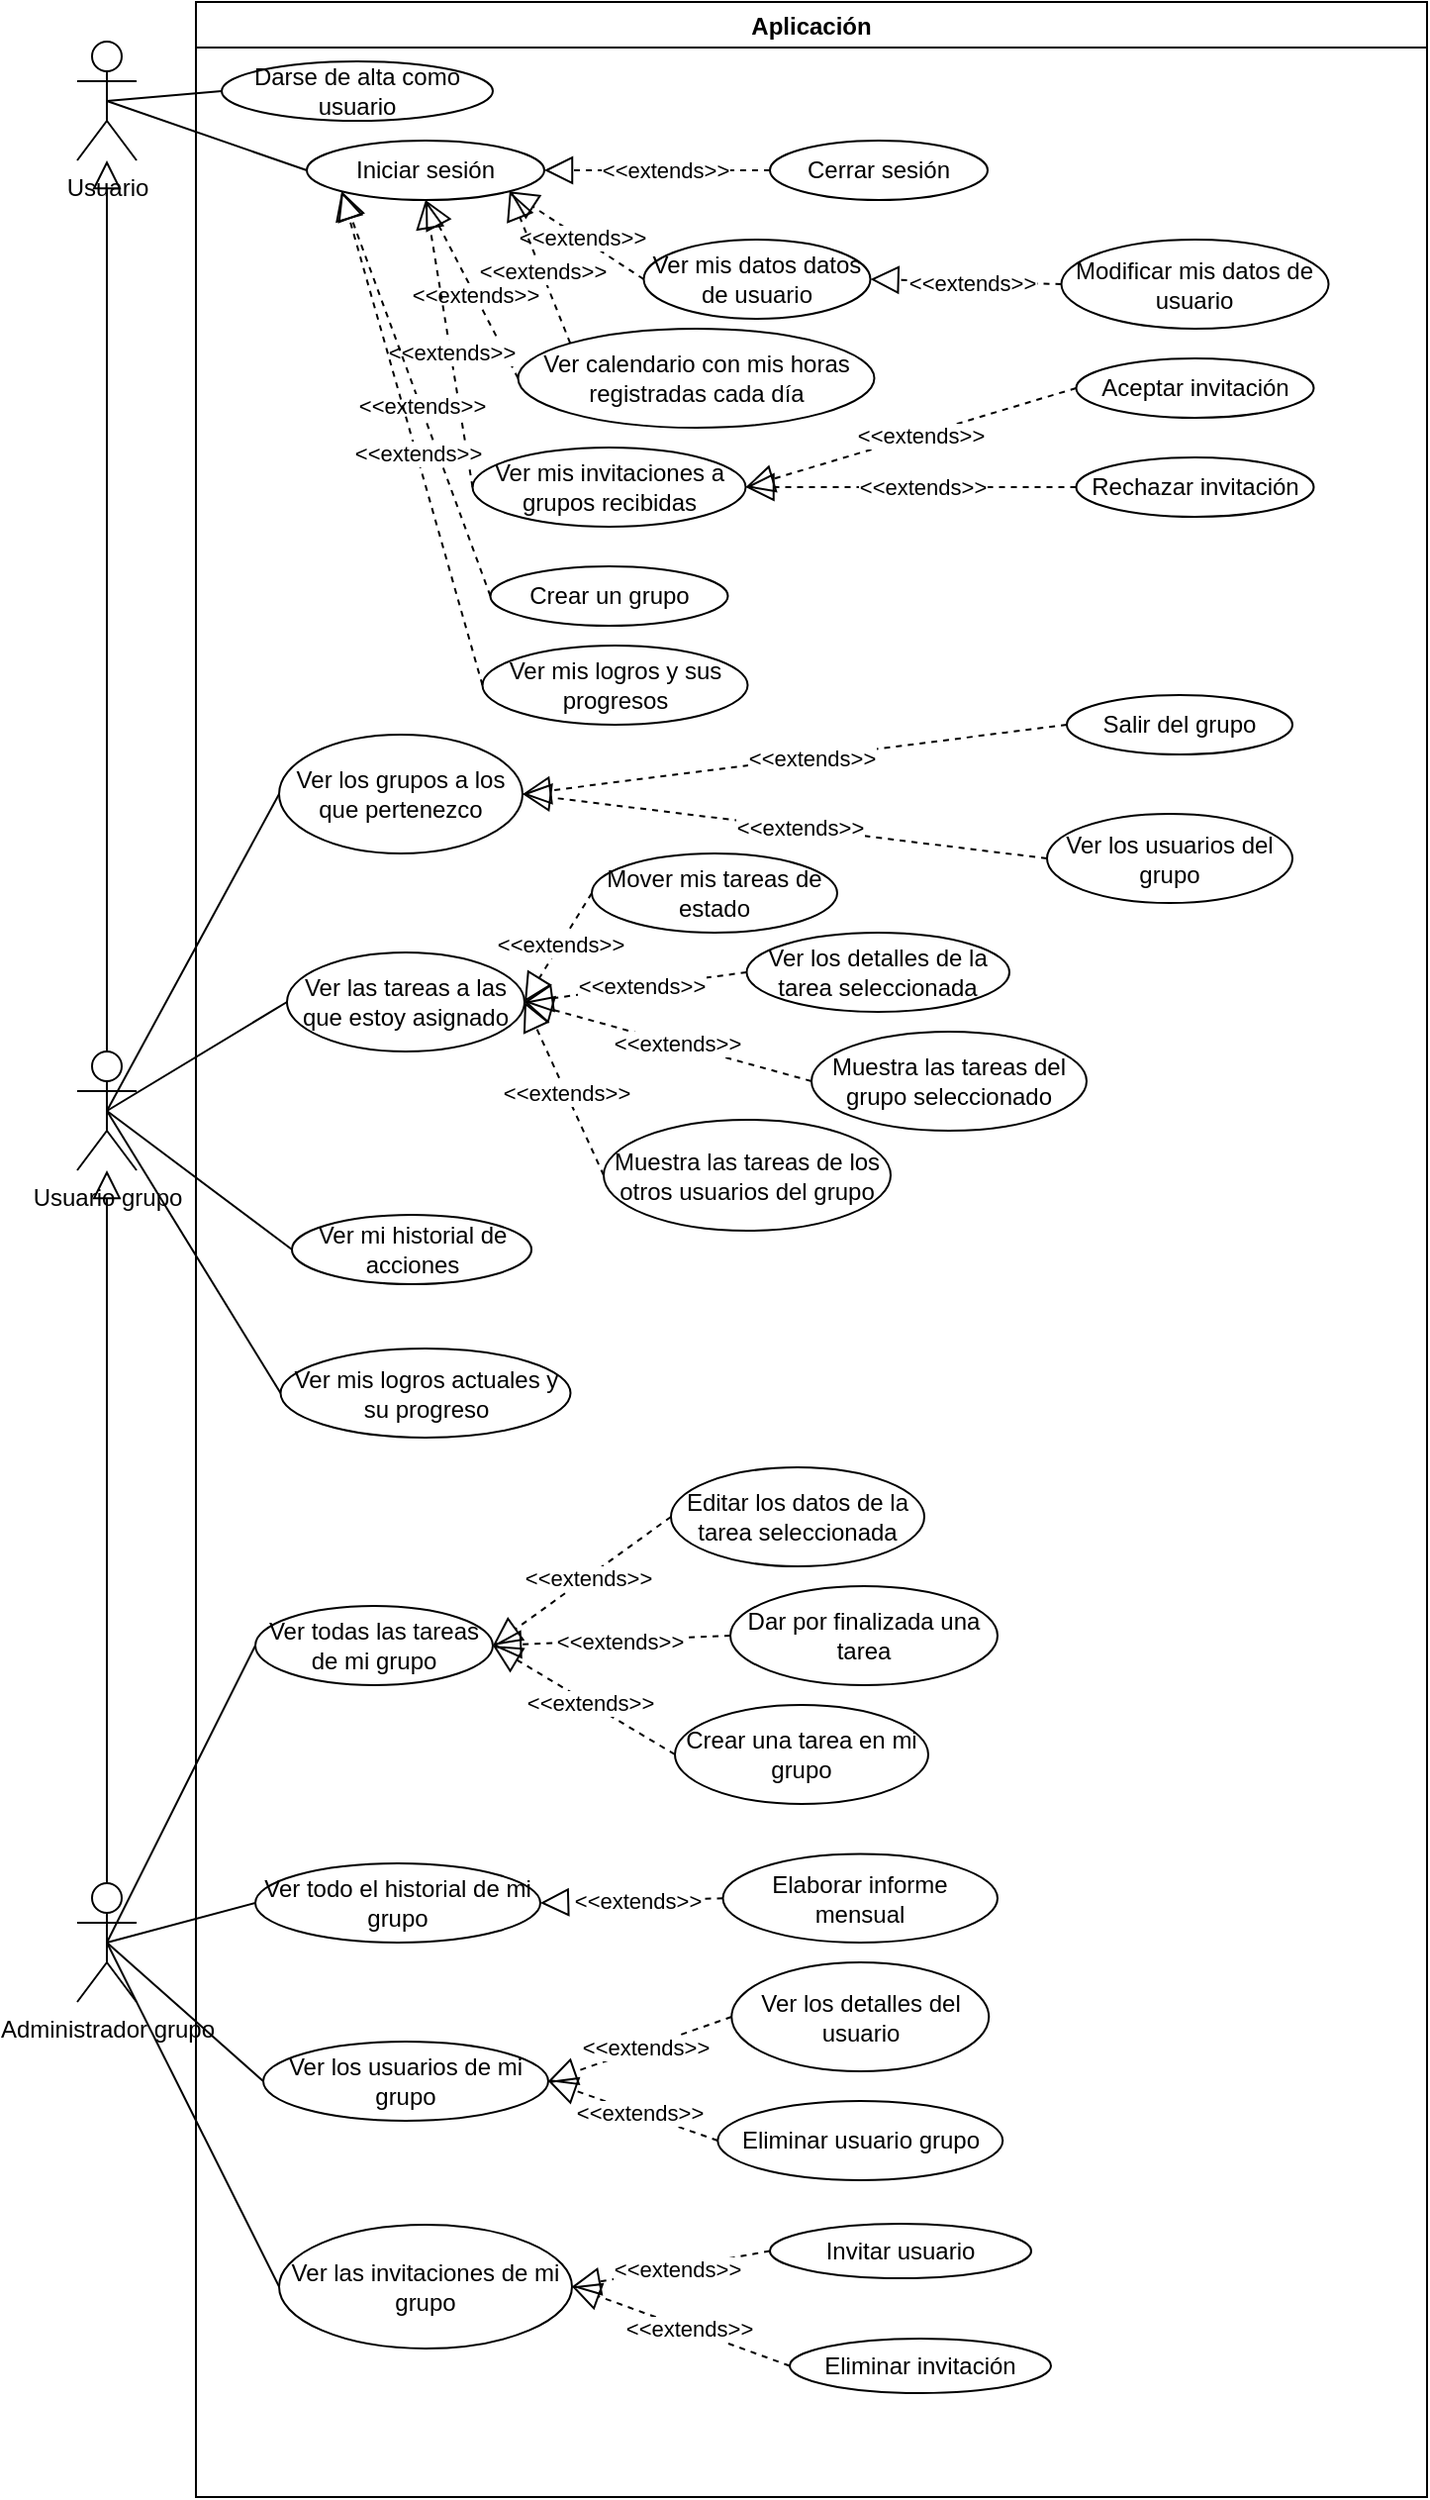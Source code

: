 <mxfile version="14.4.3" type="device"><diagram id="G0nvU4LUX38-32YLEdxn" name="Page-1"><mxGraphModel dx="1593" dy="510" grid="1" gridSize="10" guides="1" tooltips="1" connect="1" arrows="1" fold="1" page="1" pageScale="1" pageWidth="827" pageHeight="1169" math="0" shadow="0"><root><mxCell id="0"/><mxCell id="1" parent="0"/><mxCell id="1frZrfZ9zBWFfOs9GU6N-4" value="Usuario" style="shape=umlActor;verticalLabelPosition=bottom;verticalAlign=top;html=1;outlineConnect=0;" parent="1" vertex="1"><mxGeometry x="30" y="40" width="30" height="60" as="geometry"/></mxCell><mxCell id="1frZrfZ9zBWFfOs9GU6N-5" value="&lt;div&gt;Usuario grupo&lt;/div&gt;" style="shape=umlActor;verticalLabelPosition=bottom;verticalAlign=top;html=1;outlineConnect=0;" parent="1" vertex="1"><mxGeometry x="30" y="550" width="30" height="60" as="geometry"/></mxCell><mxCell id="1frZrfZ9zBWFfOs9GU6N-15" value="Administrador grupo" style="shape=umlActor;verticalLabelPosition=bottom;verticalAlign=top;html=1;outlineConnect=0;" parent="1" vertex="1"><mxGeometry x="30" y="970" width="30" height="60" as="geometry"/></mxCell><mxCell id="BNMmZkZstsxs87b2xINh-4" value="Aplicación" style="swimlane;startSize=23;" parent="1" vertex="1"><mxGeometry x="90" y="20" width="622" height="1260" as="geometry"><mxRectangle x="90" y="60" width="90" height="23" as="alternateBounds"/></mxGeometry></mxCell><mxCell id="BNMmZkZstsxs87b2xINh-10" value="Darse de alta como usuario" style="ellipse;whiteSpace=wrap;html=1;" parent="BNMmZkZstsxs87b2xINh-4" vertex="1"><mxGeometry x="13" y="30" width="137" height="30" as="geometry"/></mxCell><mxCell id="BNMmZkZstsxs87b2xINh-12" value="Cerrar sesión" style="ellipse;whiteSpace=wrap;html=1;" parent="BNMmZkZstsxs87b2xINh-4" vertex="1"><mxGeometry x="290" y="70" width="110" height="30" as="geometry"/></mxCell><mxCell id="BNMmZkZstsxs87b2xINh-13" value="Ver mis datos datos de usuario" style="ellipse;whiteSpace=wrap;html=1;" parent="BNMmZkZstsxs87b2xINh-4" vertex="1"><mxGeometry x="226.25" y="120" width="114.5" height="40" as="geometry"/></mxCell><mxCell id="BNMmZkZstsxs87b2xINh-14" value="Modificar mis datos de usuario" style="ellipse;whiteSpace=wrap;html=1;" parent="BNMmZkZstsxs87b2xINh-4" vertex="1"><mxGeometry x="437.25" y="120" width="135" height="45" as="geometry"/></mxCell><mxCell id="BNMmZkZstsxs87b2xINh-15" value="Aceptar invitación" style="ellipse;whiteSpace=wrap;html=1;" parent="BNMmZkZstsxs87b2xINh-4" vertex="1"><mxGeometry x="444.75" y="180" width="120" height="30" as="geometry"/></mxCell><mxCell id="BNMmZkZstsxs87b2xINh-16" value="Rechazar invitación" style="ellipse;whiteSpace=wrap;html=1;" parent="BNMmZkZstsxs87b2xINh-4" vertex="1"><mxGeometry x="444.75" y="230" width="120" height="30" as="geometry"/></mxCell><mxCell id="BNMmZkZstsxs87b2xINh-17" value="Crear un grupo" style="ellipse;whiteSpace=wrap;html=1;" parent="BNMmZkZstsxs87b2xINh-4" vertex="1"><mxGeometry x="148.75" y="285" width="120" height="30" as="geometry"/></mxCell><mxCell id="BNMmZkZstsxs87b2xINh-20" value="Ver calendario con mis horas registradas cada día" style="ellipse;whiteSpace=wrap;html=1;" parent="BNMmZkZstsxs87b2xINh-4" vertex="1"><mxGeometry x="162.75" y="165" width="180" height="50" as="geometry"/></mxCell><mxCell id="BNMmZkZstsxs87b2xINh-36" value="Ver mis invitaciones a grupos recibidas" style="ellipse;whiteSpace=wrap;html=1;" parent="BNMmZkZstsxs87b2xINh-4" vertex="1"><mxGeometry x="139.75" y="225" width="138" height="40" as="geometry"/></mxCell><mxCell id="BNMmZkZstsxs87b2xINh-39" style="edgeStyle=orthogonalEdgeStyle;rounded=0;orthogonalLoop=1;jettySize=auto;html=1;exitX=0.5;exitY=1;exitDx=0;exitDy=0;" parent="BNMmZkZstsxs87b2xINh-4" source="BNMmZkZstsxs87b2xINh-15" target="BNMmZkZstsxs87b2xINh-15" edge="1"><mxGeometry relative="1" as="geometry"/></mxCell><mxCell id="BNMmZkZstsxs87b2xINh-49" value="Iniciar sesión" style="ellipse;whiteSpace=wrap;html=1;" parent="BNMmZkZstsxs87b2xINh-4" vertex="1"><mxGeometry x="56" y="70" width="120" height="30" as="geometry"/></mxCell><mxCell id="BNMmZkZstsxs87b2xINh-59" value="Ver los grupos a los que pertenezco" style="ellipse;whiteSpace=wrap;html=1;" parent="BNMmZkZstsxs87b2xINh-4" vertex="1"><mxGeometry x="42" y="370" width="123" height="60" as="geometry"/></mxCell><mxCell id="BNMmZkZstsxs87b2xINh-61" value="Salir del grupo" style="ellipse;whiteSpace=wrap;html=1;" parent="BNMmZkZstsxs87b2xINh-4" vertex="1"><mxGeometry x="440" y="350" width="114" height="30" as="geometry"/></mxCell><mxCell id="BNMmZkZstsxs87b2xINh-62" value="Ver los usuarios del grupo" style="ellipse;whiteSpace=wrap;html=1;" parent="BNMmZkZstsxs87b2xINh-4" vertex="1"><mxGeometry x="430" y="410" width="124" height="45" as="geometry"/></mxCell><mxCell id="BNMmZkZstsxs87b2xINh-69" value="Ver las tareas a las que estoy asignado" style="ellipse;whiteSpace=wrap;html=1;" parent="BNMmZkZstsxs87b2xINh-4" vertex="1"><mxGeometry x="46" y="480" width="120" height="50" as="geometry"/></mxCell><mxCell id="BNMmZkZstsxs87b2xINh-71" value="Mover mis tareas de estado" style="ellipse;whiteSpace=wrap;html=1;" parent="BNMmZkZstsxs87b2xINh-4" vertex="1"><mxGeometry x="200" y="430" width="124" height="40" as="geometry"/></mxCell><mxCell id="BNMmZkZstsxs87b2xINh-73" value="Muestra las tareas del grupo seleccionado" style="ellipse;whiteSpace=wrap;html=1;" parent="BNMmZkZstsxs87b2xINh-4" vertex="1"><mxGeometry x="311" y="520" width="139" height="50" as="geometry"/></mxCell><mxCell id="BNMmZkZstsxs87b2xINh-89" value="Ver mi historial de acciones" style="ellipse;whiteSpace=wrap;html=1;" parent="BNMmZkZstsxs87b2xINh-4" vertex="1"><mxGeometry x="48.5" y="612.5" width="121" height="35" as="geometry"/></mxCell><mxCell id="BNMmZkZstsxs87b2xINh-93" value="Ver mis logros actuales y su progreso" style="ellipse;whiteSpace=wrap;html=1;" parent="BNMmZkZstsxs87b2xINh-4" vertex="1"><mxGeometry x="42.75" y="680" width="146.5" height="45" as="geometry"/></mxCell><mxCell id="BNMmZkZstsxs87b2xINh-94" value="Ver mis logros y sus progresos" style="ellipse;whiteSpace=wrap;html=1;" parent="BNMmZkZstsxs87b2xINh-4" vertex="1"><mxGeometry x="144.75" y="325" width="134" height="40" as="geometry"/></mxCell><mxCell id="BNMmZkZstsxs87b2xINh-192" value="Editar los datos de la tarea seleccionada" style="ellipse;whiteSpace=wrap;html=1;" parent="BNMmZkZstsxs87b2xINh-4" vertex="1"><mxGeometry x="240" y="740" width="128" height="50" as="geometry"/></mxCell><mxCell id="BNMmZkZstsxs87b2xINh-196" value="Ver todas las tareas de mi grupo" style="ellipse;whiteSpace=wrap;html=1;" parent="BNMmZkZstsxs87b2xINh-4" vertex="1"><mxGeometry x="30" y="810" width="120" height="40" as="geometry"/></mxCell><mxCell id="BNMmZkZstsxs87b2xINh-217" value="Crear una tarea en mi grupo" style="ellipse;whiteSpace=wrap;html=1;" parent="BNMmZkZstsxs87b2xINh-4" vertex="1"><mxGeometry x="242" y="860" width="128" height="50" as="geometry"/></mxCell><mxCell id="BNMmZkZstsxs87b2xINh-222" value="Ver todo el historial de mi grupo" style="ellipse;whiteSpace=wrap;html=1;" parent="BNMmZkZstsxs87b2xINh-4" vertex="1"><mxGeometry x="30" y="940" width="144" height="40" as="geometry"/></mxCell><mxCell id="BNMmZkZstsxs87b2xINh-232" value="Ver los usuarios de mi grupo" style="ellipse;whiteSpace=wrap;html=1;" parent="BNMmZkZstsxs87b2xINh-4" vertex="1"><mxGeometry x="34" y="1030" width="144" height="40" as="geometry"/></mxCell><mxCell id="BNMmZkZstsxs87b2xINh-233" value="Invitar usuario" style="ellipse;whiteSpace=wrap;html=1;" parent="BNMmZkZstsxs87b2xINh-4" vertex="1"><mxGeometry x="290" y="1122" width="132" height="27.5" as="geometry"/></mxCell><mxCell id="BNMmZkZstsxs87b2xINh-234" value="Eliminar usuario grupo" style="ellipse;whiteSpace=wrap;html=1;" parent="BNMmZkZstsxs87b2xINh-4" vertex="1"><mxGeometry x="263.63" y="1060" width="144" height="40" as="geometry"/></mxCell><mxCell id="BNMmZkZstsxs87b2xINh-238" value="Eliminar invitación" style="ellipse;whiteSpace=wrap;html=1;" parent="BNMmZkZstsxs87b2xINh-4" vertex="1"><mxGeometry x="300" y="1180" width="132" height="27.5" as="geometry"/></mxCell><mxCell id="VTqZStJcA6bx2jmi7yJc-1" value="" style="endArrow=block;dashed=1;endFill=0;endSize=12;html=1;exitX=0;exitY=0.5;exitDx=0;exitDy=0;entryX=1;entryY=0.5;entryDx=0;entryDy=0;" parent="BNMmZkZstsxs87b2xINh-4" source="BNMmZkZstsxs87b2xINh-12" target="BNMmZkZstsxs87b2xINh-49" edge="1"><mxGeometry width="160" relative="1" as="geometry"><mxPoint x="-35" y="540" as="sourcePoint"/><mxPoint x="-35" y="90" as="targetPoint"/></mxGeometry></mxCell><mxCell id="VTqZStJcA6bx2jmi7yJc-2" value="&amp;lt;&amp;lt;extends&amp;gt;&amp;gt;" style="edgeLabel;html=1;align=center;verticalAlign=middle;resizable=0;points=[];" parent="VTqZStJcA6bx2jmi7yJc-1" vertex="1" connectable="0"><mxGeometry x="-0.058" relative="1" as="geometry"><mxPoint as="offset"/></mxGeometry></mxCell><mxCell id="VTqZStJcA6bx2jmi7yJc-4" value="" style="endArrow=block;dashed=1;endFill=0;endSize=12;html=1;exitX=0;exitY=0.5;exitDx=0;exitDy=0;entryX=1;entryY=0.5;entryDx=0;entryDy=0;" parent="BNMmZkZstsxs87b2xINh-4" source="BNMmZkZstsxs87b2xINh-14" target="BNMmZkZstsxs87b2xINh-13" edge="1"><mxGeometry width="160" relative="1" as="geometry"><mxPoint x="402.75" y="110" as="sourcePoint"/><mxPoint x="269.75" y="110" as="targetPoint"/></mxGeometry></mxCell><mxCell id="VTqZStJcA6bx2jmi7yJc-5" value="&amp;lt;&amp;lt;extends&amp;gt;&amp;gt;" style="edgeLabel;html=1;align=center;verticalAlign=middle;resizable=0;points=[];" parent="VTqZStJcA6bx2jmi7yJc-4" vertex="1" connectable="0"><mxGeometry x="-0.058" relative="1" as="geometry"><mxPoint as="offset"/></mxGeometry></mxCell><mxCell id="VTqZStJcA6bx2jmi7yJc-7" value="" style="endArrow=block;dashed=1;endFill=0;endSize=12;html=1;exitX=0;exitY=0.5;exitDx=0;exitDy=0;entryX=1;entryY=0.5;entryDx=0;entryDy=0;" parent="BNMmZkZstsxs87b2xINh-4" source="BNMmZkZstsxs87b2xINh-15" target="BNMmZkZstsxs87b2xINh-36" edge="1"><mxGeometry width="160" relative="1" as="geometry"><mxPoint x="402.75" y="110" as="sourcePoint"/><mxPoint x="269.75" y="110" as="targetPoint"/></mxGeometry></mxCell><mxCell id="VTqZStJcA6bx2jmi7yJc-8" value="&amp;lt;&amp;lt;extends&amp;gt;&amp;gt;" style="edgeLabel;html=1;align=center;verticalAlign=middle;resizable=0;points=[];" parent="VTqZStJcA6bx2jmi7yJc-7" vertex="1" connectable="0"><mxGeometry x="-0.058" relative="1" as="geometry"><mxPoint as="offset"/></mxGeometry></mxCell><mxCell id="VTqZStJcA6bx2jmi7yJc-9" value="" style="endArrow=block;dashed=1;endFill=0;endSize=12;html=1;exitX=0;exitY=0.5;exitDx=0;exitDy=0;entryX=1;entryY=0.5;entryDx=0;entryDy=0;" parent="BNMmZkZstsxs87b2xINh-4" source="BNMmZkZstsxs87b2xINh-16" target="BNMmZkZstsxs87b2xINh-36" edge="1"><mxGeometry width="160" relative="1" as="geometry"><mxPoint x="366.25" y="230" as="sourcePoint"/><mxPoint x="287.75" y="255" as="targetPoint"/></mxGeometry></mxCell><mxCell id="VTqZStJcA6bx2jmi7yJc-10" value="&amp;lt;&amp;lt;extends&amp;gt;&amp;gt;" style="edgeLabel;html=1;align=center;verticalAlign=middle;resizable=0;points=[];" parent="VTqZStJcA6bx2jmi7yJc-9" vertex="1" connectable="0"><mxGeometry x="-0.058" relative="1" as="geometry"><mxPoint as="offset"/></mxGeometry></mxCell><mxCell id="VTqZStJcA6bx2jmi7yJc-14" value="" style="endArrow=block;dashed=1;endFill=0;endSize=12;html=1;exitX=0;exitY=0.5;exitDx=0;exitDy=0;entryX=1;entryY=0.5;entryDx=0;entryDy=0;" parent="BNMmZkZstsxs87b2xINh-4" source="BNMmZkZstsxs87b2xINh-61" target="BNMmZkZstsxs87b2xINh-59" edge="1"><mxGeometry width="160" relative="1" as="geometry"><mxPoint x="270" y="430" as="sourcePoint"/><mxPoint x="386" y="400" as="targetPoint"/></mxGeometry></mxCell><mxCell id="VTqZStJcA6bx2jmi7yJc-15" value="&amp;lt;&amp;lt;extends&amp;gt;&amp;gt;" style="edgeLabel;html=1;align=center;verticalAlign=middle;resizable=0;points=[];" parent="VTqZStJcA6bx2jmi7yJc-14" vertex="1" connectable="0"><mxGeometry x="-0.058" relative="1" as="geometry"><mxPoint as="offset"/></mxGeometry></mxCell><mxCell id="VTqZStJcA6bx2jmi7yJc-16" value="" style="endArrow=block;dashed=1;endFill=0;endSize=12;html=1;exitX=0;exitY=0.5;exitDx=0;exitDy=0;entryX=1;entryY=0.5;entryDx=0;entryDy=0;" parent="BNMmZkZstsxs87b2xINh-4" source="BNMmZkZstsxs87b2xINh-62" target="BNMmZkZstsxs87b2xINh-59" edge="1"><mxGeometry width="160" relative="1" as="geometry"><mxPoint x="352" y="240" as="sourcePoint"/><mxPoint x="386" y="400" as="targetPoint"/></mxGeometry></mxCell><mxCell id="VTqZStJcA6bx2jmi7yJc-17" value="&amp;lt;&amp;lt;extends&amp;gt;&amp;gt;" style="edgeLabel;html=1;align=center;verticalAlign=middle;resizable=0;points=[];" parent="VTqZStJcA6bx2jmi7yJc-16" vertex="1" connectable="0"><mxGeometry x="-0.058" relative="1" as="geometry"><mxPoint as="offset"/></mxGeometry></mxCell><mxCell id="VTqZStJcA6bx2jmi7yJc-18" value="" style="endArrow=block;dashed=1;endFill=0;endSize=12;html=1;exitX=0;exitY=0.5;exitDx=0;exitDy=0;entryX=1;entryY=0.5;entryDx=0;entryDy=0;" parent="BNMmZkZstsxs87b2xINh-4" source="BNMmZkZstsxs87b2xINh-71" target="BNMmZkZstsxs87b2xINh-69" edge="1"><mxGeometry width="160" relative="1" as="geometry"><mxPoint x="272" y="410" as="sourcePoint"/><mxPoint x="173" y="410" as="targetPoint"/></mxGeometry></mxCell><mxCell id="VTqZStJcA6bx2jmi7yJc-19" value="&amp;lt;&amp;lt;extends&amp;gt;&amp;gt;" style="edgeLabel;html=1;align=center;verticalAlign=middle;resizable=0;points=[];" parent="VTqZStJcA6bx2jmi7yJc-18" vertex="1" connectable="0"><mxGeometry x="-0.058" relative="1" as="geometry"><mxPoint as="offset"/></mxGeometry></mxCell><mxCell id="VTqZStJcA6bx2jmi7yJc-21" value="" style="endArrow=block;dashed=1;endFill=0;endSize=12;html=1;exitX=0;exitY=0.5;exitDx=0;exitDy=0;entryX=1;entryY=0.5;entryDx=0;entryDy=0;" parent="BNMmZkZstsxs87b2xINh-4" source="VTqZStJcA6bx2jmi7yJc-23" target="BNMmZkZstsxs87b2xINh-69" edge="1"><mxGeometry width="160" relative="1" as="geometry"><mxPoint x="259.5" y="505" as="sourcePoint"/><mxPoint x="176" y="515" as="targetPoint"/></mxGeometry></mxCell><mxCell id="VTqZStJcA6bx2jmi7yJc-22" value="&amp;lt;&amp;lt;extends&amp;gt;&amp;gt;" style="edgeLabel;html=1;align=center;verticalAlign=middle;resizable=0;points=[];" parent="VTqZStJcA6bx2jmi7yJc-21" vertex="1" connectable="0"><mxGeometry x="-0.058" relative="1" as="geometry"><mxPoint as="offset"/></mxGeometry></mxCell><mxCell id="VTqZStJcA6bx2jmi7yJc-23" value="Ver los detalles de la tarea seleccionada" style="ellipse;whiteSpace=wrap;html=1;" parent="BNMmZkZstsxs87b2xINh-4" vertex="1"><mxGeometry x="278.25" y="470" width="132.75" height="40" as="geometry"/></mxCell><mxCell id="VTqZStJcA6bx2jmi7yJc-27" value="Muestra las tareas de los otros usuarios del grupo" style="ellipse;whiteSpace=wrap;html=1;" parent="BNMmZkZstsxs87b2xINh-4" vertex="1"><mxGeometry x="206" y="564.5" width="145" height="56" as="geometry"/></mxCell><mxCell id="VTqZStJcA6bx2jmi7yJc-29" value="" style="endArrow=block;dashed=1;endFill=0;endSize=12;html=1;exitX=0;exitY=0.5;exitDx=0;exitDy=0;entryX=1;entryY=0.5;entryDx=0;entryDy=0;" parent="BNMmZkZstsxs87b2xINh-4" source="BNMmZkZstsxs87b2xINh-73" target="BNMmZkZstsxs87b2xINh-69" edge="1"><mxGeometry width="160" relative="1" as="geometry"><mxPoint x="257.5" y="565" as="sourcePoint"/><mxPoint x="176" y="515" as="targetPoint"/></mxGeometry></mxCell><mxCell id="VTqZStJcA6bx2jmi7yJc-30" value="&amp;lt;&amp;lt;extends&amp;gt;&amp;gt;" style="edgeLabel;html=1;align=center;verticalAlign=middle;resizable=0;points=[];" parent="VTqZStJcA6bx2jmi7yJc-29" vertex="1" connectable="0"><mxGeometry x="-0.058" relative="1" as="geometry"><mxPoint as="offset"/></mxGeometry></mxCell><mxCell id="VTqZStJcA6bx2jmi7yJc-31" value="" style="endArrow=block;dashed=1;endFill=0;endSize=12;html=1;exitX=0;exitY=0.5;exitDx=0;exitDy=0;entryX=1;entryY=0.5;entryDx=0;entryDy=0;" parent="BNMmZkZstsxs87b2xINh-4" source="VTqZStJcA6bx2jmi7yJc-27" target="BNMmZkZstsxs87b2xINh-69" edge="1"><mxGeometry width="160" relative="1" as="geometry"><mxPoint x="196.5" y="613.5" as="sourcePoint"/><mxPoint x="176" y="515" as="targetPoint"/></mxGeometry></mxCell><mxCell id="VTqZStJcA6bx2jmi7yJc-32" value="&amp;lt;&amp;lt;extends&amp;gt;&amp;gt;" style="edgeLabel;html=1;align=center;verticalAlign=middle;resizable=0;points=[];" parent="VTqZStJcA6bx2jmi7yJc-31" vertex="1" connectable="0"><mxGeometry x="-0.058" relative="1" as="geometry"><mxPoint as="offset"/></mxGeometry></mxCell><mxCell id="VTqZStJcA6bx2jmi7yJc-59" value="" style="endArrow=block;dashed=1;endFill=0;endSize=12;html=1;exitX=0;exitY=0.5;exitDx=0;exitDy=0;entryX=1;entryY=0.5;entryDx=0;entryDy=0;" parent="BNMmZkZstsxs87b2xINh-4" source="VTqZStJcA6bx2jmi7yJc-63" target="BNMmZkZstsxs87b2xINh-196" edge="1"><mxGeometry width="160" relative="1" as="geometry"><mxPoint x="242" y="830" as="sourcePoint"/><mxPoint x="136.5" y="830" as="targetPoint"/></mxGeometry></mxCell><mxCell id="VTqZStJcA6bx2jmi7yJc-60" value="&amp;lt;&amp;lt;extends&amp;gt;&amp;gt;" style="edgeLabel;html=1;align=center;verticalAlign=middle;resizable=0;points=[];" parent="VTqZStJcA6bx2jmi7yJc-59" vertex="1" connectable="0"><mxGeometry x="-0.058" relative="1" as="geometry"><mxPoint as="offset"/></mxGeometry></mxCell><mxCell id="VTqZStJcA6bx2jmi7yJc-61" value="" style="endArrow=block;dashed=1;endFill=0;endSize=12;html=1;exitX=0;exitY=0.5;exitDx=0;exitDy=0;entryX=1;entryY=0.5;entryDx=0;entryDy=0;" parent="BNMmZkZstsxs87b2xINh-4" source="BNMmZkZstsxs87b2xINh-192" target="BNMmZkZstsxs87b2xINh-196" edge="1"><mxGeometry width="160" relative="1" as="geometry"><mxPoint x="252" y="840" as="sourcePoint"/><mxPoint x="136.5" y="830" as="targetPoint"/></mxGeometry></mxCell><mxCell id="VTqZStJcA6bx2jmi7yJc-62" value="&amp;lt;&amp;lt;extends&amp;gt;&amp;gt;" style="edgeLabel;html=1;align=center;verticalAlign=middle;resizable=0;points=[];" parent="VTqZStJcA6bx2jmi7yJc-61" vertex="1" connectable="0"><mxGeometry x="-0.058" relative="1" as="geometry"><mxPoint as="offset"/></mxGeometry></mxCell><mxCell id="VTqZStJcA6bx2jmi7yJc-63" value="Dar por finalizada una tarea" style="ellipse;whiteSpace=wrap;html=1;" parent="BNMmZkZstsxs87b2xINh-4" vertex="1"><mxGeometry x="270" y="800" width="135" height="50" as="geometry"/></mxCell><mxCell id="VTqZStJcA6bx2jmi7yJc-66" value="" style="endArrow=block;dashed=1;endFill=0;endSize=12;html=1;exitX=0;exitY=0.5;exitDx=0;exitDy=0;entryX=1;entryY=0.5;entryDx=0;entryDy=0;" parent="BNMmZkZstsxs87b2xINh-4" source="BNMmZkZstsxs87b2xINh-217" target="BNMmZkZstsxs87b2xINh-196" edge="1"><mxGeometry width="160" relative="1" as="geometry"><mxPoint x="252" y="840" as="sourcePoint"/><mxPoint x="136.5" y="830" as="targetPoint"/></mxGeometry></mxCell><mxCell id="VTqZStJcA6bx2jmi7yJc-67" value="&amp;lt;&amp;lt;extends&amp;gt;&amp;gt;" style="edgeLabel;html=1;align=center;verticalAlign=middle;resizable=0;points=[];" parent="VTqZStJcA6bx2jmi7yJc-66" vertex="1" connectable="0"><mxGeometry x="-0.058" relative="1" as="geometry"><mxPoint as="offset"/></mxGeometry></mxCell><mxCell id="VTqZStJcA6bx2jmi7yJc-68" value="" style="endArrow=block;dashed=1;endFill=0;endSize=12;html=1;exitX=0;exitY=0.5;exitDx=0;exitDy=0;entryX=1;entryY=0.5;entryDx=0;entryDy=0;" parent="BNMmZkZstsxs87b2xINh-4" source="VTqZStJcA6bx2jmi7yJc-70" target="BNMmZkZstsxs87b2xINh-222" edge="1"><mxGeometry width="160" relative="1" as="geometry"><mxPoint x="262.5" y="969" as="sourcePoint"/><mxPoint x="168" y="960" as="targetPoint"/></mxGeometry></mxCell><mxCell id="VTqZStJcA6bx2jmi7yJc-69" value="&amp;lt;&amp;lt;extends&amp;gt;&amp;gt;" style="edgeLabel;html=1;align=center;verticalAlign=middle;resizable=0;points=[];" parent="VTqZStJcA6bx2jmi7yJc-68" vertex="1" connectable="0"><mxGeometry x="-0.058" relative="1" as="geometry"><mxPoint as="offset"/></mxGeometry></mxCell><mxCell id="VTqZStJcA6bx2jmi7yJc-70" value="Elaborar informe mensual" style="ellipse;whiteSpace=wrap;html=1;" parent="BNMmZkZstsxs87b2xINh-4" vertex="1"><mxGeometry x="266.25" y="935.25" width="138.75" height="44.75" as="geometry"/></mxCell><mxCell id="VTqZStJcA6bx2jmi7yJc-74" value="" style="endArrow=block;dashed=1;endFill=0;endSize=12;html=1;exitX=0;exitY=0.5;exitDx=0;exitDy=0;entryX=1;entryY=0.5;entryDx=0;entryDy=0;" parent="BNMmZkZstsxs87b2xINh-4" source="VTqZStJcA6bx2jmi7yJc-76" target="BNMmZkZstsxs87b2xINh-232" edge="1"><mxGeometry width="160" relative="1" as="geometry"><mxPoint x="264.5" y="1080" as="sourcePoint"/><mxPoint x="174" y="1090.75" as="targetPoint"/></mxGeometry></mxCell><mxCell id="VTqZStJcA6bx2jmi7yJc-75" value="&amp;lt;&amp;lt;extends&amp;gt;&amp;gt;" style="edgeLabel;html=1;align=center;verticalAlign=middle;resizable=0;points=[];" parent="VTqZStJcA6bx2jmi7yJc-74" vertex="1" connectable="0"><mxGeometry x="-0.058" relative="1" as="geometry"><mxPoint as="offset"/></mxGeometry></mxCell><mxCell id="VTqZStJcA6bx2jmi7yJc-76" value="Ver los detalles del usuario" style="ellipse;whiteSpace=wrap;html=1;" parent="BNMmZkZstsxs87b2xINh-4" vertex="1"><mxGeometry x="270.63" y="990" width="130" height="55" as="geometry"/></mxCell><mxCell id="VTqZStJcA6bx2jmi7yJc-79" value="" style="endArrow=block;dashed=1;endFill=0;endSize=12;html=1;exitX=0;exitY=0.5;exitDx=0;exitDy=0;entryX=1;entryY=0.5;entryDx=0;entryDy=0;" parent="BNMmZkZstsxs87b2xINh-4" source="BNMmZkZstsxs87b2xINh-234" target="BNMmZkZstsxs87b2xINh-232" edge="1"><mxGeometry width="160" relative="1" as="geometry"><mxPoint x="471.5" y="890" as="sourcePoint"/><mxPoint x="370.0" y="1080" as="targetPoint"/></mxGeometry></mxCell><mxCell id="VTqZStJcA6bx2jmi7yJc-80" value="&amp;lt;&amp;lt;extends&amp;gt;&amp;gt;" style="edgeLabel;html=1;align=center;verticalAlign=middle;resizable=0;points=[];" parent="VTqZStJcA6bx2jmi7yJc-79" vertex="1" connectable="0"><mxGeometry x="-0.058" relative="1" as="geometry"><mxPoint as="offset"/></mxGeometry></mxCell><mxCell id="VTqZStJcA6bx2jmi7yJc-81" value="Ver las invitaciones de mi grupo" style="ellipse;whiteSpace=wrap;html=1;" parent="BNMmZkZstsxs87b2xINh-4" vertex="1"><mxGeometry x="42" y="1122.5" width="148" height="62.5" as="geometry"/></mxCell><mxCell id="VTqZStJcA6bx2jmi7yJc-83" value="" style="endArrow=block;dashed=1;endFill=0;endSize=12;html=1;exitX=0;exitY=0.5;exitDx=0;exitDy=0;entryX=1;entryY=0.5;entryDx=0;entryDy=0;" parent="BNMmZkZstsxs87b2xINh-4" source="BNMmZkZstsxs87b2xINh-233" target="VTqZStJcA6bx2jmi7yJc-81" edge="1"><mxGeometry width="160" relative="1" as="geometry"><mxPoint x="274.5" y="1090" as="sourcePoint"/><mxPoint x="184" y="1090" as="targetPoint"/></mxGeometry></mxCell><mxCell id="VTqZStJcA6bx2jmi7yJc-84" value="&amp;lt;&amp;lt;extends&amp;gt;&amp;gt;" style="edgeLabel;html=1;align=center;verticalAlign=middle;resizable=0;points=[];" parent="VTqZStJcA6bx2jmi7yJc-83" vertex="1" connectable="0"><mxGeometry x="-0.058" relative="1" as="geometry"><mxPoint as="offset"/></mxGeometry></mxCell><mxCell id="VTqZStJcA6bx2jmi7yJc-85" value="" style="endArrow=block;dashed=1;endFill=0;endSize=12;html=1;exitX=0;exitY=0.5;exitDx=0;exitDy=0;entryX=1;entryY=0.5;entryDx=0;entryDy=0;" parent="BNMmZkZstsxs87b2xINh-4" source="BNMmZkZstsxs87b2xINh-238" target="VTqZStJcA6bx2jmi7yJc-81" edge="1"><mxGeometry width="160" relative="1" as="geometry"><mxPoint x="474.5" y="1140.75" as="sourcePoint"/><mxPoint x="380.0" y="1090" as="targetPoint"/></mxGeometry></mxCell><mxCell id="VTqZStJcA6bx2jmi7yJc-86" value="&amp;lt;&amp;lt;extends&amp;gt;&amp;gt;" style="edgeLabel;html=1;align=center;verticalAlign=middle;resizable=0;points=[];" parent="VTqZStJcA6bx2jmi7yJc-85" vertex="1" connectable="0"><mxGeometry x="-0.058" relative="1" as="geometry"><mxPoint as="offset"/></mxGeometry></mxCell><mxCell id="CFbiC8wtj2KE2zsobYIF-1" value="" style="endArrow=block;dashed=1;endFill=0;endSize=12;html=1;exitX=0;exitY=0.5;exitDx=0;exitDy=0;entryX=1;entryY=1;entryDx=0;entryDy=0;" edge="1" parent="BNMmZkZstsxs87b2xINh-4" source="BNMmZkZstsxs87b2xINh-13" target="BNMmZkZstsxs87b2xINh-49"><mxGeometry width="160" relative="1" as="geometry"><mxPoint x="300" y="95" as="sourcePoint"/><mxPoint x="186" y="95" as="targetPoint"/></mxGeometry></mxCell><mxCell id="CFbiC8wtj2KE2zsobYIF-2" value="&amp;lt;&amp;lt;extends&amp;gt;&amp;gt;" style="edgeLabel;html=1;align=center;verticalAlign=middle;resizable=0;points=[];" vertex="1" connectable="0" parent="CFbiC8wtj2KE2zsobYIF-1"><mxGeometry x="-0.058" relative="1" as="geometry"><mxPoint as="offset"/></mxGeometry></mxCell><mxCell id="CFbiC8wtj2KE2zsobYIF-3" value="" style="endArrow=block;dashed=1;endFill=0;endSize=12;html=1;exitX=0;exitY=0;exitDx=0;exitDy=0;entryX=1;entryY=1;entryDx=0;entryDy=0;" edge="1" parent="BNMmZkZstsxs87b2xINh-4" source="BNMmZkZstsxs87b2xINh-20" target="BNMmZkZstsxs87b2xINh-49"><mxGeometry width="160" relative="1" as="geometry"><mxPoint x="310" y="105" as="sourcePoint"/><mxPoint x="196" y="105" as="targetPoint"/></mxGeometry></mxCell><mxCell id="CFbiC8wtj2KE2zsobYIF-4" value="&amp;lt;&amp;lt;extends&amp;gt;&amp;gt;" style="edgeLabel;html=1;align=center;verticalAlign=middle;resizable=0;points=[];" vertex="1" connectable="0" parent="CFbiC8wtj2KE2zsobYIF-3"><mxGeometry x="-0.058" relative="1" as="geometry"><mxPoint as="offset"/></mxGeometry></mxCell><mxCell id="CFbiC8wtj2KE2zsobYIF-5" value="" style="endArrow=block;dashed=1;endFill=0;endSize=12;html=1;exitX=0;exitY=0.5;exitDx=0;exitDy=0;entryX=0.5;entryY=1;entryDx=0;entryDy=0;" edge="1" parent="BNMmZkZstsxs87b2xINh-4" source="BNMmZkZstsxs87b2xINh-20" target="BNMmZkZstsxs87b2xINh-49"><mxGeometry width="160" relative="1" as="geometry"><mxPoint x="320" y="115" as="sourcePoint"/><mxPoint x="206" y="115" as="targetPoint"/></mxGeometry></mxCell><mxCell id="CFbiC8wtj2KE2zsobYIF-6" value="&amp;lt;&amp;lt;extends&amp;gt;&amp;gt;" style="edgeLabel;html=1;align=center;verticalAlign=middle;resizable=0;points=[];" vertex="1" connectable="0" parent="CFbiC8wtj2KE2zsobYIF-5"><mxGeometry x="-0.058" relative="1" as="geometry"><mxPoint as="offset"/></mxGeometry></mxCell><mxCell id="CFbiC8wtj2KE2zsobYIF-7" value="" style="endArrow=block;dashed=1;endFill=0;endSize=12;html=1;exitX=0;exitY=0.5;exitDx=0;exitDy=0;entryX=0.5;entryY=1;entryDx=0;entryDy=0;" edge="1" parent="BNMmZkZstsxs87b2xINh-4" source="BNMmZkZstsxs87b2xINh-36" target="BNMmZkZstsxs87b2xINh-49"><mxGeometry width="160" relative="1" as="geometry"><mxPoint x="330" y="125" as="sourcePoint"/><mxPoint x="216" y="125" as="targetPoint"/></mxGeometry></mxCell><mxCell id="CFbiC8wtj2KE2zsobYIF-8" value="&amp;lt;&amp;lt;extends&amp;gt;&amp;gt;" style="edgeLabel;html=1;align=center;verticalAlign=middle;resizable=0;points=[];" vertex="1" connectable="0" parent="CFbiC8wtj2KE2zsobYIF-7"><mxGeometry x="-0.058" relative="1" as="geometry"><mxPoint as="offset"/></mxGeometry></mxCell><mxCell id="CFbiC8wtj2KE2zsobYIF-9" value="" style="endArrow=block;dashed=1;endFill=0;endSize=12;html=1;exitX=0;exitY=0.5;exitDx=0;exitDy=0;entryX=0;entryY=1;entryDx=0;entryDy=0;" edge="1" parent="BNMmZkZstsxs87b2xINh-4" source="BNMmZkZstsxs87b2xINh-17" target="BNMmZkZstsxs87b2xINh-49"><mxGeometry width="160" relative="1" as="geometry"><mxPoint x="340" y="135" as="sourcePoint"/><mxPoint x="226" y="135" as="targetPoint"/></mxGeometry></mxCell><mxCell id="CFbiC8wtj2KE2zsobYIF-10" value="&amp;lt;&amp;lt;extends&amp;gt;&amp;gt;" style="edgeLabel;html=1;align=center;verticalAlign=middle;resizable=0;points=[];" vertex="1" connectable="0" parent="CFbiC8wtj2KE2zsobYIF-9"><mxGeometry x="-0.058" relative="1" as="geometry"><mxPoint as="offset"/></mxGeometry></mxCell><mxCell id="CFbiC8wtj2KE2zsobYIF-11" value="" style="endArrow=block;dashed=1;endFill=0;endSize=12;html=1;exitX=0;exitY=0.5;exitDx=0;exitDy=0;entryX=0;entryY=1;entryDx=0;entryDy=0;" edge="1" parent="BNMmZkZstsxs87b2xINh-4" source="BNMmZkZstsxs87b2xINh-94" target="BNMmZkZstsxs87b2xINh-49"><mxGeometry width="160" relative="1" as="geometry"><mxPoint x="350" y="145" as="sourcePoint"/><mxPoint x="236" y="145" as="targetPoint"/></mxGeometry></mxCell><mxCell id="CFbiC8wtj2KE2zsobYIF-12" value="&amp;lt;&amp;lt;extends&amp;gt;&amp;gt;" style="edgeLabel;html=1;align=center;verticalAlign=middle;resizable=0;points=[];" vertex="1" connectable="0" parent="CFbiC8wtj2KE2zsobYIF-11"><mxGeometry x="-0.058" relative="1" as="geometry"><mxPoint as="offset"/></mxGeometry></mxCell><mxCell id="BNMmZkZstsxs87b2xINh-54" value="" style="endArrow=none;html=1;entryX=0;entryY=0.5;entryDx=0;entryDy=0;exitX=0.5;exitY=0.5;exitDx=0;exitDy=0;exitPerimeter=0;" parent="1" source="1frZrfZ9zBWFfOs9GU6N-4" target="BNMmZkZstsxs87b2xINh-10" edge="1"><mxGeometry width="50" height="50" relative="1" as="geometry"><mxPoint x="60" y="64.643" as="sourcePoint"/><mxPoint x="143" y="35" as="targetPoint"/></mxGeometry></mxCell><mxCell id="BNMmZkZstsxs87b2xINh-55" value="" style="endArrow=none;html=1;entryX=0;entryY=0.5;entryDx=0;entryDy=0;exitX=0.5;exitY=0.5;exitDx=0;exitDy=0;exitPerimeter=0;" parent="1" source="1frZrfZ9zBWFfOs9GU6N-4" target="BNMmZkZstsxs87b2xINh-49" edge="1"><mxGeometry width="50" height="50" relative="1" as="geometry"><mxPoint x="70" y="74.643" as="sourcePoint"/><mxPoint x="153" y="45" as="targetPoint"/></mxGeometry></mxCell><mxCell id="BNMmZkZstsxs87b2xINh-106" value="" style="endArrow=none;html=1;exitX=0;exitY=0.5;exitDx=0;exitDy=0;entryX=0.5;entryY=0.5;entryDx=0;entryDy=0;entryPerimeter=0;" parent="1" source="BNMmZkZstsxs87b2xINh-69" target="1frZrfZ9zBWFfOs9GU6N-5" edge="1"><mxGeometry width="50" height="50" relative="1" as="geometry"><mxPoint x="560" y="720" as="sourcePoint"/><mxPoint x="50" y="580" as="targetPoint"/></mxGeometry></mxCell><mxCell id="BNMmZkZstsxs87b2xINh-107" value="" style="endArrow=none;html=1;exitX=0.5;exitY=0.5;exitDx=0;exitDy=0;exitPerimeter=0;entryX=0;entryY=0.5;entryDx=0;entryDy=0;" parent="1" source="1frZrfZ9zBWFfOs9GU6N-5" target="BNMmZkZstsxs87b2xINh-59" edge="1"><mxGeometry width="50" height="50" relative="1" as="geometry"><mxPoint x="560" y="720" as="sourcePoint"/><mxPoint x="610" y="670" as="targetPoint"/></mxGeometry></mxCell><mxCell id="BNMmZkZstsxs87b2xINh-108" value="" style="endArrow=none;html=1;exitX=0.5;exitY=0.5;exitDx=0;exitDy=0;exitPerimeter=0;entryX=0;entryY=0.5;entryDx=0;entryDy=0;" parent="1" source="1frZrfZ9zBWFfOs9GU6N-5" target="BNMmZkZstsxs87b2xINh-89" edge="1"><mxGeometry width="50" height="50" relative="1" as="geometry"><mxPoint x="55" y="590" as="sourcePoint"/><mxPoint x="166" y="567.5" as="targetPoint"/></mxGeometry></mxCell><mxCell id="BNMmZkZstsxs87b2xINh-190" value="" style="endArrow=none;html=1;exitX=0.5;exitY=0.5;exitDx=0;exitDy=0;exitPerimeter=0;entryX=0;entryY=0.5;entryDx=0;entryDy=0;" parent="1" source="1frZrfZ9zBWFfOs9GU6N-5" target="BNMmZkZstsxs87b2xINh-93" edge="1"><mxGeometry width="50" height="50" relative="1" as="geometry"><mxPoint x="55" y="590" as="sourcePoint"/><mxPoint x="149" y="877.5" as="targetPoint"/></mxGeometry></mxCell><mxCell id="BNMmZkZstsxs87b2xINh-191" value="" style="endArrow=none;html=1;entryX=0;entryY=0.5;entryDx=0;entryDy=0;exitX=0.5;exitY=0.5;exitDx=0;exitDy=0;exitPerimeter=0;" parent="1" source="1frZrfZ9zBWFfOs9GU6N-15" target="BNMmZkZstsxs87b2xINh-196" edge="1"><mxGeometry width="50" height="50" relative="1" as="geometry"><mxPoint x="55" y="1199" as="sourcePoint"/><mxPoint x="149" y="932.5" as="targetPoint"/></mxGeometry></mxCell><mxCell id="BNMmZkZstsxs87b2xINh-240" value="" style="endArrow=none;html=1;exitX=0.5;exitY=0.5;exitDx=0;exitDy=0;exitPerimeter=0;entryX=0;entryY=0.5;entryDx=0;entryDy=0;" parent="1" source="1frZrfZ9zBWFfOs9GU6N-15" target="BNMmZkZstsxs87b2xINh-222" edge="1"><mxGeometry width="50" height="50" relative="1" as="geometry"><mxPoint x="65" y="1209" as="sourcePoint"/><mxPoint x="180" y="1070" as="targetPoint"/></mxGeometry></mxCell><mxCell id="BNMmZkZstsxs87b2xINh-241" value="" style="endArrow=none;html=1;exitX=0.5;exitY=0.5;exitDx=0;exitDy=0;exitPerimeter=0;entryX=0;entryY=0.5;entryDx=0;entryDy=0;" parent="1" source="1frZrfZ9zBWFfOs9GU6N-15" target="BNMmZkZstsxs87b2xINh-232" edge="1"><mxGeometry width="50" height="50" relative="1" as="geometry"><mxPoint x="65" y="1209" as="sourcePoint"/><mxPoint x="180" y="1070" as="targetPoint"/></mxGeometry></mxCell><mxCell id="Vytg5XYnXItYK1dDJhSO-1" value="" style="endArrow=block;dashed=0;endFill=0;endSize=12;html=1;exitX=0.5;exitY=0;exitDx=0;exitDy=0;exitPerimeter=0;" parent="1" source="1frZrfZ9zBWFfOs9GU6N-5" target="1frZrfZ9zBWFfOs9GU6N-4" edge="1"><mxGeometry width="160" relative="1" as="geometry"><mxPoint x="330" y="410" as="sourcePoint"/><mxPoint x="490" y="410" as="targetPoint"/></mxGeometry></mxCell><mxCell id="Vytg5XYnXItYK1dDJhSO-3" value="" style="endArrow=block;dashed=0;endFill=0;endSize=12;html=1;exitX=0.5;exitY=0;exitDx=0;exitDy=0;exitPerimeter=0;" parent="1" source="1frZrfZ9zBWFfOs9GU6N-15" target="1frZrfZ9zBWFfOs9GU6N-5" edge="1"><mxGeometry width="160" relative="1" as="geometry"><mxPoint x="55" y="560" as="sourcePoint"/><mxPoint x="55" y="110" as="targetPoint"/></mxGeometry></mxCell><mxCell id="VTqZStJcA6bx2jmi7yJc-82" value="" style="endArrow=none;html=1;exitX=0.5;exitY=0.5;exitDx=0;exitDy=0;exitPerimeter=0;entryX=0;entryY=0.5;entryDx=0;entryDy=0;" parent="1" source="1frZrfZ9zBWFfOs9GU6N-15" target="VTqZStJcA6bx2jmi7yJc-81" edge="1"><mxGeometry width="50" height="50" relative="1" as="geometry"><mxPoint x="65" y="1080" as="sourcePoint"/><mxPoint x="125" y="1270" as="targetPoint"/></mxGeometry></mxCell></root></mxGraphModel></diagram></mxfile>